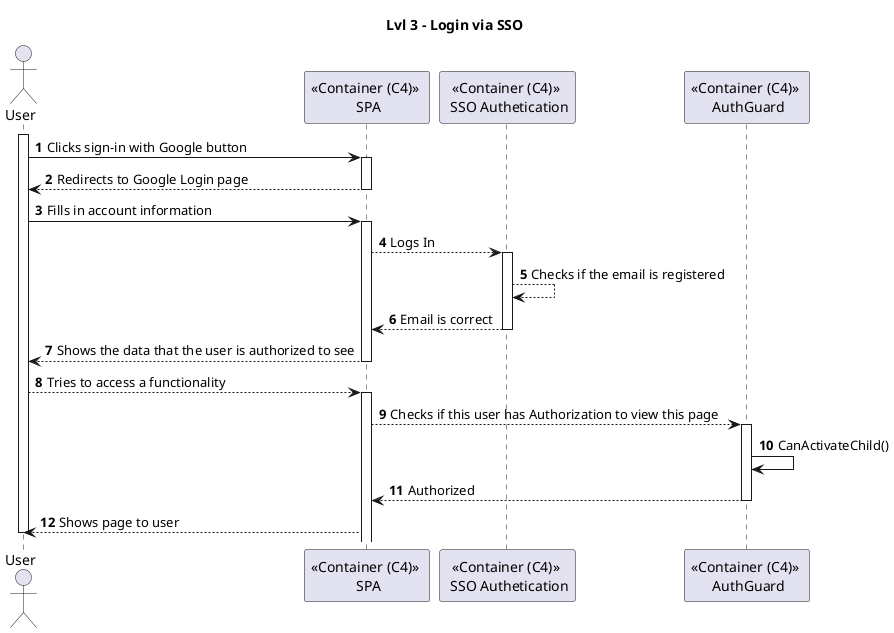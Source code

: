 @startuml US

title Lvl 3 - Login via SSO

autonumber

actor "User" as US
participant "<< Container (C4) >> \n SPA" as S
participant "<< Container (C4) >> \n SSO Authetication" as SSO
participant "<< Container (C4) >> \n AuthGuard" as AG

activate US
US -> S : Clicks sign-in with Google button
activate S
S --> US : Redirects to Google Login page
deactivate S
US -> S : Fills in account information
activate S

S --> SSO : Logs In
activate SSO
SSO --> SSO : Checks if the email is registered
SSO --> S : Email is correct
deactivate SSO

S --> US : Shows the data that the user is authorized to see
deactivate S

US --> S : Tries to access a functionality
activate S
S --> AG : Checks if this user has Authorization to view this page
activate AG
AG -> AG : CanActivateChild()
AG --> S : Authorized
deactivate AG
S --> US : Shows page to user


deactivate US

@enduml